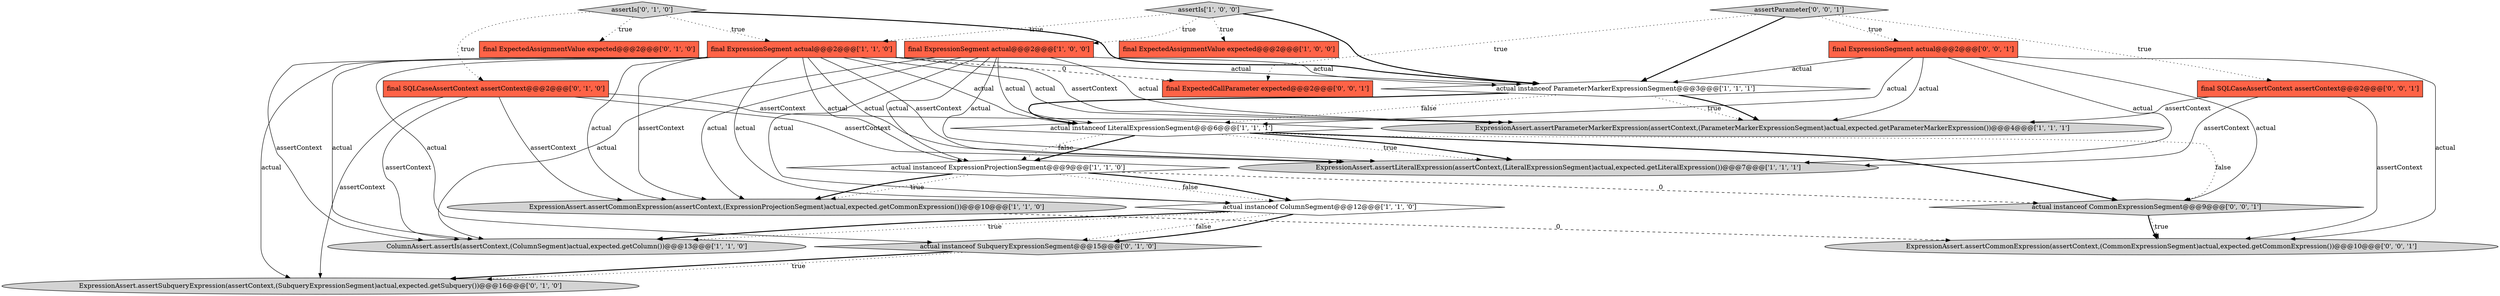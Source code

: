 digraph {
14 [style = filled, label = "assertIs['0', '1', '0']", fillcolor = lightgray, shape = diamond image = "AAA0AAABBB2BBB"];
8 [style = filled, label = "final ExpectedAssignmentValue expected@@@2@@@['1', '0', '0']", fillcolor = tomato, shape = box image = "AAA0AAABBB1BBB"];
22 [style = filled, label = "final ExpectedCallParameter expected@@@2@@@['0', '0', '1']", fillcolor = tomato, shape = box image = "AAA0AAABBB3BBB"];
3 [style = filled, label = "assertIs['1', '0', '0']", fillcolor = lightgray, shape = diamond image = "AAA0AAABBB1BBB"];
16 [style = filled, label = "final SQLCaseAssertContext assertContext@@@2@@@['0', '1', '0']", fillcolor = tomato, shape = box image = "AAA0AAABBB2BBB"];
15 [style = filled, label = "ExpressionAssert.assertSubqueryExpression(assertContext,(SubqueryExpressionSegment)actual,expected.getSubquery())@@@16@@@['0', '1', '0']", fillcolor = lightgray, shape = ellipse image = "AAA1AAABBB2BBB"];
0 [style = filled, label = "actual instanceof ColumnSegment@@@12@@@['1', '1', '0']", fillcolor = white, shape = diamond image = "AAA0AAABBB1BBB"];
1 [style = filled, label = "final ExpressionSegment actual@@@2@@@['1', '0', '0']", fillcolor = tomato, shape = box image = "AAA0AAABBB1BBB"];
20 [style = filled, label = "actual instanceof CommonExpressionSegment@@@9@@@['0', '0', '1']", fillcolor = lightgray, shape = diamond image = "AAA0AAABBB3BBB"];
13 [style = filled, label = "final ExpectedAssignmentValue expected@@@2@@@['0', '1', '0']", fillcolor = tomato, shape = box image = "AAA0AAABBB2BBB"];
19 [style = filled, label = "ExpressionAssert.assertCommonExpression(assertContext,(CommonExpressionSegment)actual,expected.getCommonExpression())@@@10@@@['0', '0', '1']", fillcolor = lightgray, shape = ellipse image = "AAA0AAABBB3BBB"];
2 [style = filled, label = "actual instanceof LiteralExpressionSegment@@@6@@@['1', '1', '1']", fillcolor = white, shape = diamond image = "AAA0AAABBB1BBB"];
18 [style = filled, label = "assertParameter['0', '0', '1']", fillcolor = lightgray, shape = diamond image = "AAA0AAABBB3BBB"];
5 [style = filled, label = "actual instanceof ExpressionProjectionSegment@@@9@@@['1', '1', '0']", fillcolor = white, shape = diamond image = "AAA0AAABBB1BBB"];
17 [style = filled, label = "final SQLCaseAssertContext assertContext@@@2@@@['0', '0', '1']", fillcolor = tomato, shape = box image = "AAA0AAABBB3BBB"];
4 [style = filled, label = "ExpressionAssert.assertLiteralExpression(assertContext,(LiteralExpressionSegment)actual,expected.getLiteralExpression())@@@7@@@['1', '1', '1']", fillcolor = lightgray, shape = ellipse image = "AAA0AAABBB1BBB"];
6 [style = filled, label = "ColumnAssert.assertIs(assertContext,(ColumnSegment)actual,expected.getColumn())@@@13@@@['1', '1', '0']", fillcolor = lightgray, shape = ellipse image = "AAA0AAABBB1BBB"];
10 [style = filled, label = "final ExpressionSegment actual@@@2@@@['1', '1', '0']", fillcolor = tomato, shape = box image = "AAA0AAABBB1BBB"];
21 [style = filled, label = "final ExpressionSegment actual@@@2@@@['0', '0', '1']", fillcolor = tomato, shape = box image = "AAA0AAABBB3BBB"];
11 [style = filled, label = "ExpressionAssert.assertCommonExpression(assertContext,(ExpressionProjectionSegment)actual,expected.getCommonExpression())@@@10@@@['1', '1', '0']", fillcolor = lightgray, shape = ellipse image = "AAA0AAABBB1BBB"];
9 [style = filled, label = "actual instanceof ParameterMarkerExpressionSegment@@@3@@@['1', '1', '1']", fillcolor = white, shape = diamond image = "AAA0AAABBB1BBB"];
12 [style = filled, label = "actual instanceof SubqueryExpressionSegment@@@15@@@['0', '1', '0']", fillcolor = lightgray, shape = diamond image = "AAA1AAABBB2BBB"];
7 [style = filled, label = "ExpressionAssert.assertParameterMarkerExpression(assertContext,(ParameterMarkerExpressionSegment)actual,expected.getParameterMarkerExpression())@@@4@@@['1', '1', '1']", fillcolor = lightgray, shape = ellipse image = "AAA0AAABBB1BBB"];
0->6 [style = bold, label=""];
0->6 [style = dotted, label="true"];
21->9 [style = solid, label="actual"];
10->7 [style = solid, label="assertContext"];
2->4 [style = dotted, label="true"];
5->11 [style = dotted, label="true"];
10->2 [style = solid, label="actual"];
2->20 [style = dotted, label="false"];
2->4 [style = bold, label=""];
1->0 [style = solid, label="actual"];
1->9 [style = solid, label="actual"];
3->1 [style = dotted, label="true"];
17->7 [style = solid, label="assertContext"];
1->6 [style = solid, label="actual"];
16->11 [style = solid, label="assertContext"];
18->9 [style = bold, label=""];
2->5 [style = bold, label=""];
9->7 [style = dotted, label="true"];
12->15 [style = bold, label=""];
16->6 [style = solid, label="assertContext"];
10->12 [style = solid, label="actual"];
16->4 [style = solid, label="assertContext"];
21->2 [style = solid, label="actual"];
14->16 [style = dotted, label="true"];
3->8 [style = dotted, label="true"];
1->7 [style = solid, label="actual"];
10->11 [style = solid, label="actual"];
10->6 [style = solid, label="actual"];
1->5 [style = solid, label="actual"];
21->4 [style = solid, label="actual"];
12->15 [style = dotted, label="true"];
9->2 [style = bold, label=""];
10->0 [style = solid, label="actual"];
14->9 [style = bold, label=""];
10->6 [style = solid, label="assertContext"];
0->12 [style = dotted, label="false"];
9->2 [style = dotted, label="false"];
11->19 [style = dashed, label="0"];
10->15 [style = solid, label="actual"];
9->7 [style = bold, label=""];
20->19 [style = bold, label=""];
10->4 [style = solid, label="actual"];
10->4 [style = solid, label="assertContext"];
1->4 [style = solid, label="actual"];
3->10 [style = dotted, label="true"];
17->4 [style = solid, label="assertContext"];
1->11 [style = solid, label="actual"];
17->19 [style = solid, label="assertContext"];
5->0 [style = dotted, label="false"];
18->17 [style = dotted, label="true"];
10->11 [style = solid, label="assertContext"];
14->13 [style = dotted, label="true"];
18->21 [style = dotted, label="true"];
21->7 [style = solid, label="actual"];
5->0 [style = bold, label=""];
5->11 [style = bold, label=""];
0->12 [style = bold, label=""];
2->20 [style = bold, label=""];
3->9 [style = bold, label=""];
5->20 [style = dashed, label="0"];
10->9 [style = solid, label="actual"];
14->10 [style = dotted, label="true"];
16->7 [style = solid, label="assertContext"];
2->5 [style = dotted, label="false"];
16->15 [style = solid, label="assertContext"];
21->19 [style = solid, label="actual"];
20->19 [style = dotted, label="true"];
10->7 [style = solid, label="actual"];
1->2 [style = solid, label="actual"];
10->22 [style = dashed, label="0"];
18->22 [style = dotted, label="true"];
10->5 [style = solid, label="actual"];
21->20 [style = solid, label="actual"];
}
